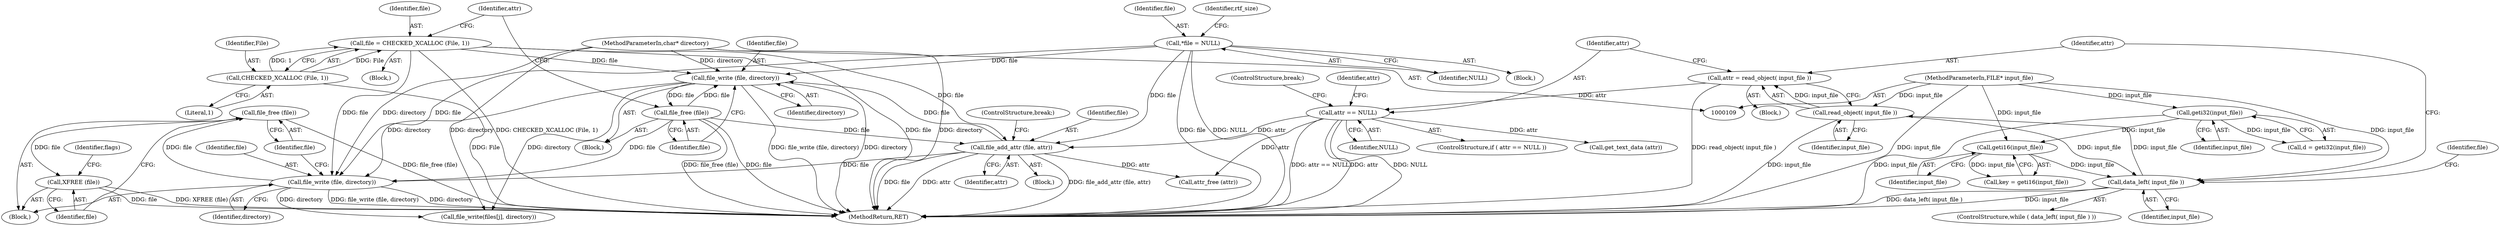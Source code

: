 digraph "0_tnef_8dccf79857ceeb7a6d3e42c1e762e7b865d5344d_1@API" {
"1000324" [label="(Call,file_free (file))"];
"1000321" [label="(Call,file_write (file, directory))"];
"1000300" [label="(Call,file_add_attr (file, attr))"];
"1000195" [label="(Call,file = CHECKED_XCALLOC (File, 1))"];
"1000197" [label="(Call,CHECKED_XCALLOC (File, 1))"];
"1000191" [label="(Call,file_free (file))"];
"1000188" [label="(Call,file_write (file, directory))"];
"1000123" [label="(Call,*file = NULL)"];
"1000111" [label="(MethodParameterIn,char* directory)"];
"1000174" [label="(Call,attr == NULL)"];
"1000169" [label="(Call,attr = read_object( input_file ))"];
"1000171" [label="(Call,read_object( input_file ))"];
"1000166" [label="(Call,data_left( input_file ))"];
"1000160" [label="(Call,geti16(input_file))"];
"1000146" [label="(Call,geti32(input_file))"];
"1000110" [label="(MethodParameterIn,FILE* input_file)"];
"1000326" [label="(Call,XFREE (file))"];
"1000204" [label="(Block,)"];
"1000173" [label="(ControlStructure,if ( attr == NULL ))"];
"1000190" [label="(Identifier,directory)"];
"1000161" [label="(Identifier,input_file)"];
"1000124" [label="(Identifier,file)"];
"1000177" [label="(ControlStructure,break;)"];
"1000194" [label="(Block,)"];
"1000330" [label="(Identifier,flags)"];
"1000385" [label="(Call,file_write(files[j], directory))"];
"1000192" [label="(Identifier,file)"];
"1000128" [label="(Identifier,rtf_size)"];
"1000321" [label="(Call,file_write (file, directory))"];
"1000168" [label="(Block,)"];
"1000324" [label="(Call,file_free (file))"];
"1000123" [label="(Call,*file = NULL)"];
"1000195" [label="(Call,file = CHECKED_XCALLOC (File, 1))"];
"1000314" [label="(Call,attr_free (attr))"];
"1000125" [label="(Identifier,NULL)"];
"1000115" [label="(Block,)"];
"1000166" [label="(Call,data_left( input_file ))"];
"1000174" [label="(Call,attr == NULL)"];
"1000191" [label="(Call,file_free (file))"];
"1000198" [label="(Identifier,File)"];
"1000110" [label="(MethodParameterIn,FILE* input_file)"];
"1000187" [label="(Block,)"];
"1000327" [label="(Identifier,file)"];
"1000217" [label="(Call,get_text_data (attr))"];
"1000171" [label="(Call,read_object( input_file ))"];
"1000197" [label="(Call,CHECKED_XCALLOC (File, 1))"];
"1000144" [label="(Call,d = geti32(input_file))"];
"1000302" [label="(Identifier,attr)"];
"1000189" [label="(Identifier,file)"];
"1000176" [label="(Identifier,NULL)"];
"1000301" [label="(Identifier,file)"];
"1000170" [label="(Identifier,attr)"];
"1000146" [label="(Call,geti32(input_file))"];
"1000111" [label="(MethodParameterIn,char* directory)"];
"1000323" [label="(Identifier,directory)"];
"1000326" [label="(Call,XFREE (file))"];
"1000175" [label="(Identifier,attr)"];
"1000196" [label="(Identifier,file)"];
"1000319" [label="(Identifier,file)"];
"1000158" [label="(Call,key = geti16(input_file))"];
"1000300" [label="(Call,file_add_attr (file, attr))"];
"1000303" [label="(ControlStructure,break;)"];
"1000325" [label="(Identifier,file)"];
"1000448" [label="(MethodReturn,RET)"];
"1000188" [label="(Call,file_write (file, directory))"];
"1000172" [label="(Identifier,input_file)"];
"1000160" [label="(Call,geti16(input_file))"];
"1000147" [label="(Identifier,input_file)"];
"1000322" [label="(Identifier,file)"];
"1000202" [label="(Identifier,attr)"];
"1000181" [label="(Identifier,attr)"];
"1000167" [label="(Identifier,input_file)"];
"1000199" [label="(Literal,1)"];
"1000169" [label="(Call,attr = read_object( input_file ))"];
"1000320" [label="(Block,)"];
"1000165" [label="(ControlStructure,while ( data_left( input_file ) ))"];
"1000324" -> "1000320"  [label="AST: "];
"1000324" -> "1000325"  [label="CFG: "];
"1000325" -> "1000324"  [label="AST: "];
"1000327" -> "1000324"  [label="CFG: "];
"1000324" -> "1000448"  [label="DDG: file_free (file)"];
"1000321" -> "1000324"  [label="DDG: file"];
"1000324" -> "1000326"  [label="DDG: file"];
"1000321" -> "1000320"  [label="AST: "];
"1000321" -> "1000323"  [label="CFG: "];
"1000322" -> "1000321"  [label="AST: "];
"1000323" -> "1000321"  [label="AST: "];
"1000325" -> "1000321"  [label="CFG: "];
"1000321" -> "1000448"  [label="DDG: directory"];
"1000321" -> "1000448"  [label="DDG: file_write (file, directory)"];
"1000300" -> "1000321"  [label="DDG: file"];
"1000195" -> "1000321"  [label="DDG: file"];
"1000191" -> "1000321"  [label="DDG: file"];
"1000123" -> "1000321"  [label="DDG: file"];
"1000188" -> "1000321"  [label="DDG: directory"];
"1000111" -> "1000321"  [label="DDG: directory"];
"1000321" -> "1000385"  [label="DDG: directory"];
"1000300" -> "1000204"  [label="AST: "];
"1000300" -> "1000302"  [label="CFG: "];
"1000301" -> "1000300"  [label="AST: "];
"1000302" -> "1000300"  [label="AST: "];
"1000303" -> "1000300"  [label="CFG: "];
"1000300" -> "1000448"  [label="DDG: file"];
"1000300" -> "1000448"  [label="DDG: attr"];
"1000300" -> "1000448"  [label="DDG: file_add_attr (file, attr)"];
"1000300" -> "1000188"  [label="DDG: file"];
"1000195" -> "1000300"  [label="DDG: file"];
"1000191" -> "1000300"  [label="DDG: file"];
"1000123" -> "1000300"  [label="DDG: file"];
"1000174" -> "1000300"  [label="DDG: attr"];
"1000300" -> "1000314"  [label="DDG: attr"];
"1000195" -> "1000194"  [label="AST: "];
"1000195" -> "1000197"  [label="CFG: "];
"1000196" -> "1000195"  [label="AST: "];
"1000197" -> "1000195"  [label="AST: "];
"1000202" -> "1000195"  [label="CFG: "];
"1000195" -> "1000448"  [label="DDG: CHECKED_XCALLOC (File, 1)"];
"1000195" -> "1000448"  [label="DDG: file"];
"1000195" -> "1000188"  [label="DDG: file"];
"1000197" -> "1000195"  [label="DDG: File"];
"1000197" -> "1000195"  [label="DDG: 1"];
"1000197" -> "1000199"  [label="CFG: "];
"1000198" -> "1000197"  [label="AST: "];
"1000199" -> "1000197"  [label="AST: "];
"1000197" -> "1000448"  [label="DDG: File"];
"1000191" -> "1000187"  [label="AST: "];
"1000191" -> "1000192"  [label="CFG: "];
"1000192" -> "1000191"  [label="AST: "];
"1000202" -> "1000191"  [label="CFG: "];
"1000191" -> "1000448"  [label="DDG: file_free (file)"];
"1000191" -> "1000448"  [label="DDG: file"];
"1000191" -> "1000188"  [label="DDG: file"];
"1000188" -> "1000191"  [label="DDG: file"];
"1000188" -> "1000187"  [label="AST: "];
"1000188" -> "1000190"  [label="CFG: "];
"1000189" -> "1000188"  [label="AST: "];
"1000190" -> "1000188"  [label="AST: "];
"1000192" -> "1000188"  [label="CFG: "];
"1000188" -> "1000448"  [label="DDG: file_write (file, directory)"];
"1000188" -> "1000448"  [label="DDG: directory"];
"1000123" -> "1000188"  [label="DDG: file"];
"1000111" -> "1000188"  [label="DDG: directory"];
"1000188" -> "1000385"  [label="DDG: directory"];
"1000123" -> "1000115"  [label="AST: "];
"1000123" -> "1000125"  [label="CFG: "];
"1000124" -> "1000123"  [label="AST: "];
"1000125" -> "1000123"  [label="AST: "];
"1000128" -> "1000123"  [label="CFG: "];
"1000123" -> "1000448"  [label="DDG: NULL"];
"1000123" -> "1000448"  [label="DDG: file"];
"1000111" -> "1000109"  [label="AST: "];
"1000111" -> "1000448"  [label="DDG: directory"];
"1000111" -> "1000385"  [label="DDG: directory"];
"1000174" -> "1000173"  [label="AST: "];
"1000174" -> "1000176"  [label="CFG: "];
"1000175" -> "1000174"  [label="AST: "];
"1000176" -> "1000174"  [label="AST: "];
"1000177" -> "1000174"  [label="CFG: "];
"1000181" -> "1000174"  [label="CFG: "];
"1000174" -> "1000448"  [label="DDG: NULL"];
"1000174" -> "1000448"  [label="DDG: attr == NULL"];
"1000174" -> "1000448"  [label="DDG: attr"];
"1000169" -> "1000174"  [label="DDG: attr"];
"1000174" -> "1000217"  [label="DDG: attr"];
"1000174" -> "1000314"  [label="DDG: attr"];
"1000169" -> "1000168"  [label="AST: "];
"1000169" -> "1000171"  [label="CFG: "];
"1000170" -> "1000169"  [label="AST: "];
"1000171" -> "1000169"  [label="AST: "];
"1000175" -> "1000169"  [label="CFG: "];
"1000169" -> "1000448"  [label="DDG: read_object( input_file )"];
"1000171" -> "1000169"  [label="DDG: input_file"];
"1000171" -> "1000172"  [label="CFG: "];
"1000172" -> "1000171"  [label="AST: "];
"1000171" -> "1000448"  [label="DDG: input_file"];
"1000171" -> "1000166"  [label="DDG: input_file"];
"1000166" -> "1000171"  [label="DDG: input_file"];
"1000110" -> "1000171"  [label="DDG: input_file"];
"1000166" -> "1000165"  [label="AST: "];
"1000166" -> "1000167"  [label="CFG: "];
"1000167" -> "1000166"  [label="AST: "];
"1000170" -> "1000166"  [label="CFG: "];
"1000319" -> "1000166"  [label="CFG: "];
"1000166" -> "1000448"  [label="DDG: data_left( input_file )"];
"1000166" -> "1000448"  [label="DDG: input_file"];
"1000160" -> "1000166"  [label="DDG: input_file"];
"1000110" -> "1000166"  [label="DDG: input_file"];
"1000160" -> "1000158"  [label="AST: "];
"1000160" -> "1000161"  [label="CFG: "];
"1000161" -> "1000160"  [label="AST: "];
"1000158" -> "1000160"  [label="CFG: "];
"1000160" -> "1000158"  [label="DDG: input_file"];
"1000146" -> "1000160"  [label="DDG: input_file"];
"1000110" -> "1000160"  [label="DDG: input_file"];
"1000146" -> "1000144"  [label="AST: "];
"1000146" -> "1000147"  [label="CFG: "];
"1000147" -> "1000146"  [label="AST: "];
"1000144" -> "1000146"  [label="CFG: "];
"1000146" -> "1000448"  [label="DDG: input_file"];
"1000146" -> "1000144"  [label="DDG: input_file"];
"1000110" -> "1000146"  [label="DDG: input_file"];
"1000110" -> "1000109"  [label="AST: "];
"1000110" -> "1000448"  [label="DDG: input_file"];
"1000326" -> "1000320"  [label="AST: "];
"1000326" -> "1000327"  [label="CFG: "];
"1000327" -> "1000326"  [label="AST: "];
"1000330" -> "1000326"  [label="CFG: "];
"1000326" -> "1000448"  [label="DDG: XFREE (file)"];
"1000326" -> "1000448"  [label="DDG: file"];
}
